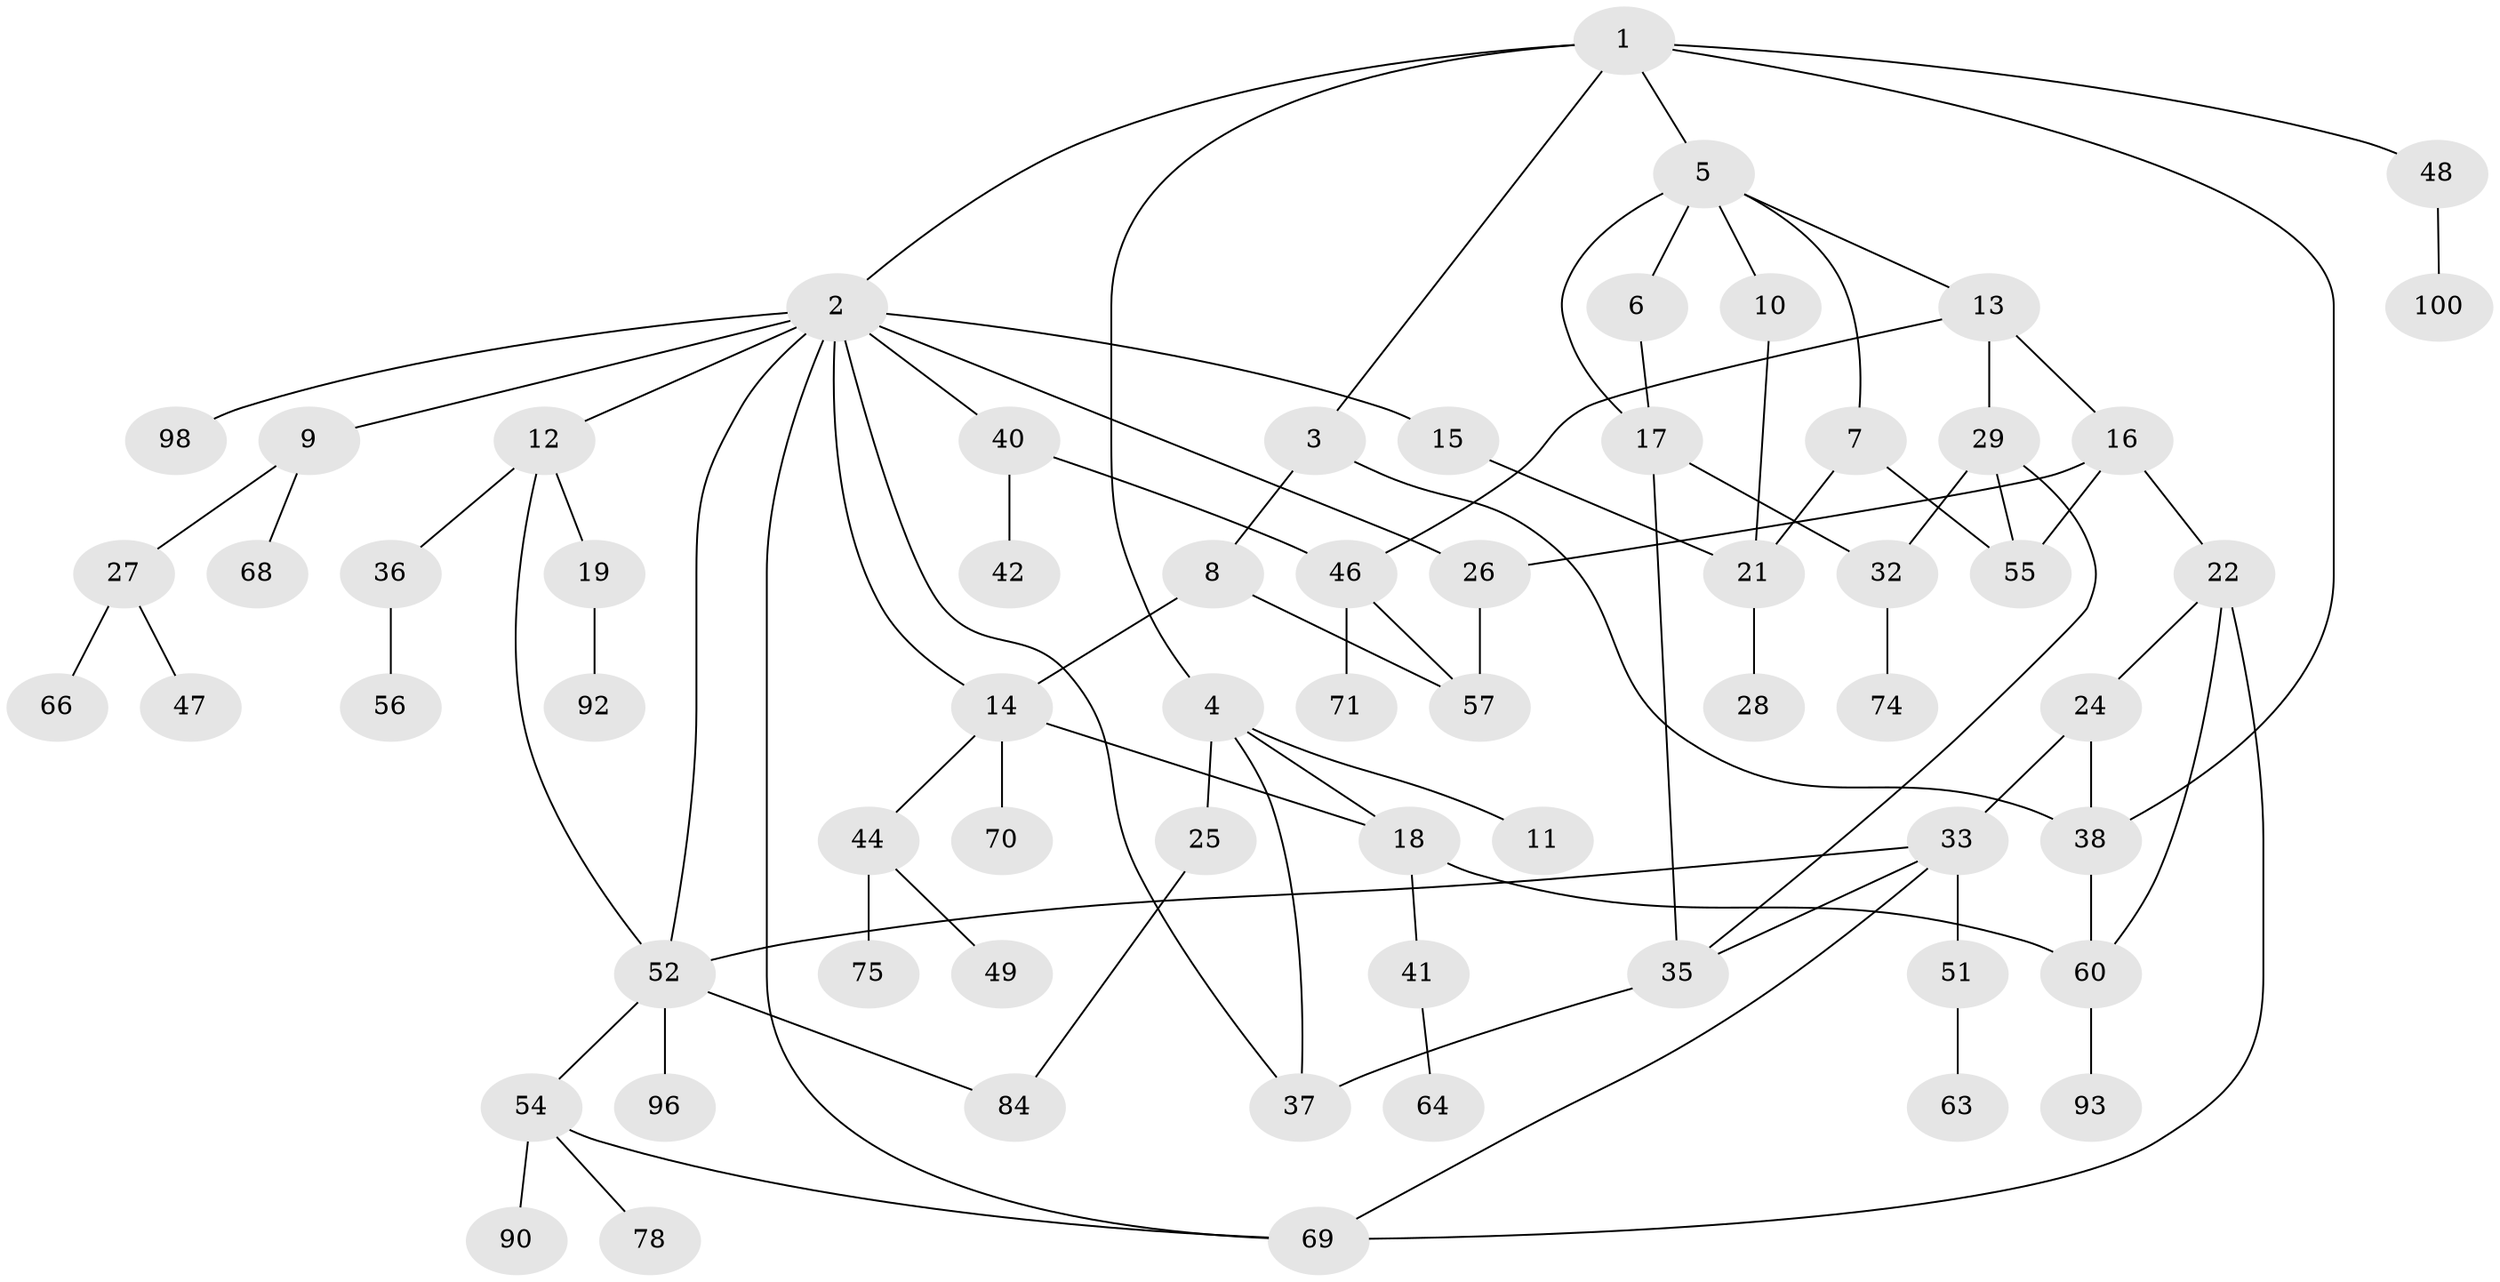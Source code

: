// original degree distribution, {6: 0.02, 7: 0.02, 4: 0.06, 5: 0.11, 2: 0.26, 3: 0.2, 1: 0.33}
// Generated by graph-tools (version 1.1) at 2025/11/02/21/25 10:11:06]
// undirected, 65 vertices, 90 edges
graph export_dot {
graph [start="1"]
  node [color=gray90,style=filled];
  1 [super="+20"];
  2 [super="+23"];
  3 [super="+77"];
  4 [super="+53"];
  5 [super="+45"];
  6;
  7 [super="+31"];
  8 [super="+86"];
  9;
  10;
  11 [super="+88"];
  12 [super="+34"];
  13 [super="+94"];
  14 [super="+65"];
  15;
  16 [super="+59"];
  17 [super="+80"];
  18 [super="+50"];
  19;
  21 [super="+82"];
  22 [super="+39"];
  24;
  25 [super="+67"];
  26;
  27 [super="+30"];
  28;
  29 [super="+61"];
  32 [super="+76"];
  33 [super="+79"];
  35 [super="+73"];
  36;
  37 [super="+89"];
  38 [super="+58"];
  40 [super="+43"];
  41;
  42;
  44 [super="+72"];
  46 [super="+87"];
  47;
  48 [super="+85"];
  49;
  51 [super="+97"];
  52 [super="+62"];
  54 [super="+81"];
  55;
  56;
  57 [super="+91"];
  60 [super="+83"];
  63 [super="+99"];
  64;
  66;
  68;
  69 [super="+95"];
  70;
  71;
  74;
  75;
  78;
  84;
  90;
  92;
  93;
  96;
  98;
  100;
  1 -- 2;
  1 -- 3;
  1 -- 4;
  1 -- 5;
  1 -- 48;
  1 -- 38;
  2 -- 9;
  2 -- 12;
  2 -- 14;
  2 -- 15;
  2 -- 26;
  2 -- 98;
  2 -- 69;
  2 -- 37;
  2 -- 40;
  2 -- 52;
  3 -- 8;
  3 -- 38;
  4 -- 11;
  4 -- 25;
  4 -- 18;
  4 -- 37;
  5 -- 6;
  5 -- 7;
  5 -- 10;
  5 -- 13;
  5 -- 17;
  6 -- 17;
  7 -- 55;
  7 -- 21;
  8 -- 57;
  8 -- 14;
  9 -- 27;
  9 -- 68;
  10 -- 21;
  12 -- 19;
  12 -- 36;
  12 -- 52;
  13 -- 16;
  13 -- 29;
  13 -- 46;
  14 -- 18;
  14 -- 44;
  14 -- 70;
  15 -- 21;
  16 -- 22;
  16 -- 26;
  16 -- 55;
  17 -- 35;
  17 -- 32;
  18 -- 41;
  18 -- 60;
  19 -- 92;
  21 -- 28;
  22 -- 24;
  22 -- 60;
  22 -- 69;
  24 -- 33;
  24 -- 38;
  25 -- 84;
  26 -- 57;
  27 -- 66;
  27 -- 47;
  29 -- 32;
  29 -- 35;
  29 -- 55;
  32 -- 74;
  33 -- 51;
  33 -- 52;
  33 -- 69;
  33 -- 35;
  35 -- 37;
  36 -- 56;
  38 -- 60;
  40 -- 42;
  40 -- 46;
  41 -- 64;
  44 -- 49;
  44 -- 75;
  46 -- 57;
  46 -- 71;
  48 -- 100;
  51 -- 63;
  52 -- 54;
  52 -- 96;
  52 -- 84;
  54 -- 78;
  54 -- 90;
  54 -- 69;
  60 -- 93;
}
